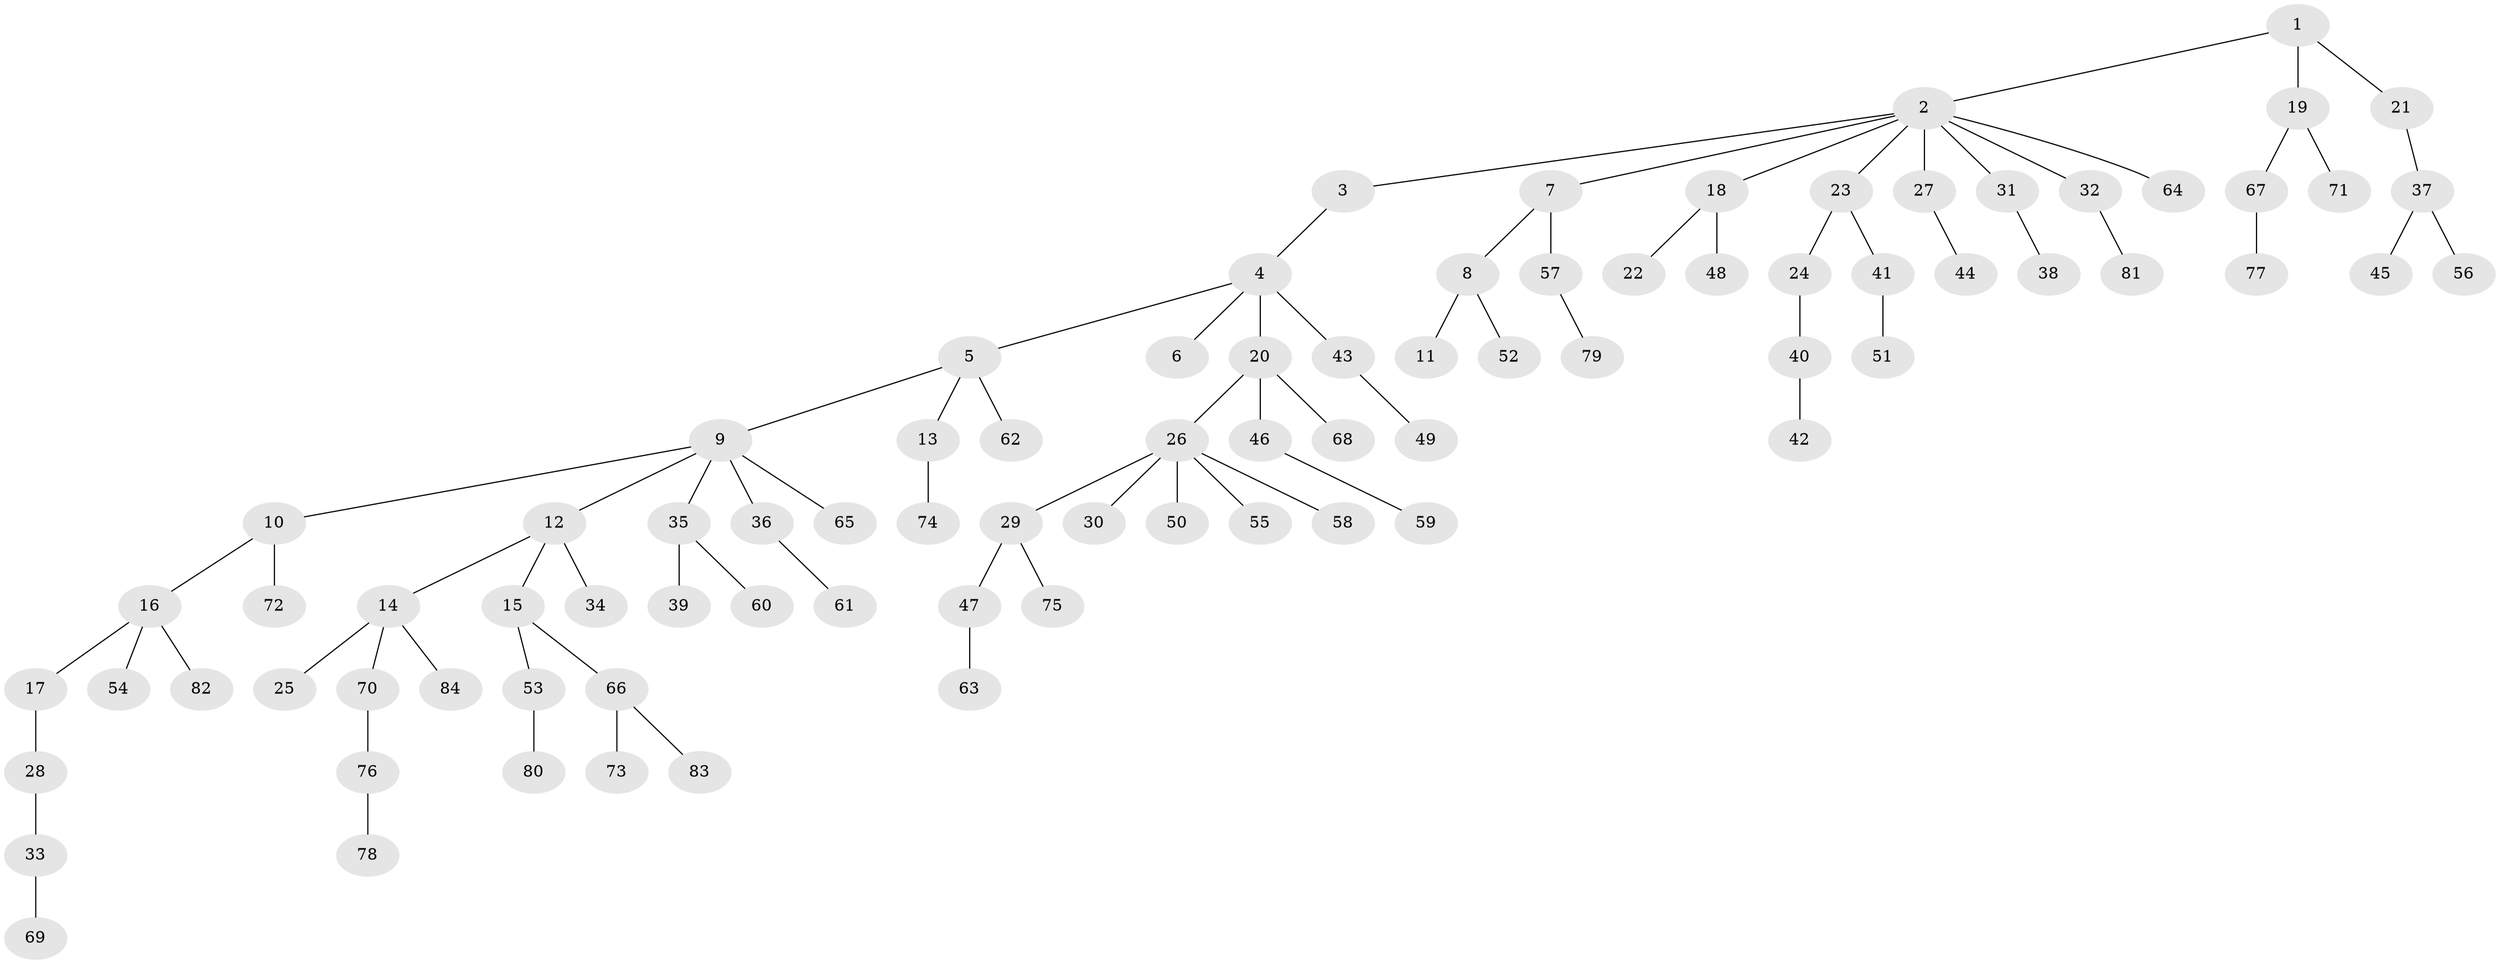// Generated by graph-tools (version 1.1) at 2025/50/03/09/25 03:50:16]
// undirected, 84 vertices, 83 edges
graph export_dot {
graph [start="1"]
  node [color=gray90,style=filled];
  1;
  2;
  3;
  4;
  5;
  6;
  7;
  8;
  9;
  10;
  11;
  12;
  13;
  14;
  15;
  16;
  17;
  18;
  19;
  20;
  21;
  22;
  23;
  24;
  25;
  26;
  27;
  28;
  29;
  30;
  31;
  32;
  33;
  34;
  35;
  36;
  37;
  38;
  39;
  40;
  41;
  42;
  43;
  44;
  45;
  46;
  47;
  48;
  49;
  50;
  51;
  52;
  53;
  54;
  55;
  56;
  57;
  58;
  59;
  60;
  61;
  62;
  63;
  64;
  65;
  66;
  67;
  68;
  69;
  70;
  71;
  72;
  73;
  74;
  75;
  76;
  77;
  78;
  79;
  80;
  81;
  82;
  83;
  84;
  1 -- 2;
  1 -- 19;
  1 -- 21;
  2 -- 3;
  2 -- 7;
  2 -- 18;
  2 -- 23;
  2 -- 27;
  2 -- 31;
  2 -- 32;
  2 -- 64;
  3 -- 4;
  4 -- 5;
  4 -- 6;
  4 -- 20;
  4 -- 43;
  5 -- 9;
  5 -- 13;
  5 -- 62;
  7 -- 8;
  7 -- 57;
  8 -- 11;
  8 -- 52;
  9 -- 10;
  9 -- 12;
  9 -- 35;
  9 -- 36;
  9 -- 65;
  10 -- 16;
  10 -- 72;
  12 -- 14;
  12 -- 15;
  12 -- 34;
  13 -- 74;
  14 -- 25;
  14 -- 70;
  14 -- 84;
  15 -- 53;
  15 -- 66;
  16 -- 17;
  16 -- 54;
  16 -- 82;
  17 -- 28;
  18 -- 22;
  18 -- 48;
  19 -- 67;
  19 -- 71;
  20 -- 26;
  20 -- 46;
  20 -- 68;
  21 -- 37;
  23 -- 24;
  23 -- 41;
  24 -- 40;
  26 -- 29;
  26 -- 30;
  26 -- 50;
  26 -- 55;
  26 -- 58;
  27 -- 44;
  28 -- 33;
  29 -- 47;
  29 -- 75;
  31 -- 38;
  32 -- 81;
  33 -- 69;
  35 -- 39;
  35 -- 60;
  36 -- 61;
  37 -- 45;
  37 -- 56;
  40 -- 42;
  41 -- 51;
  43 -- 49;
  46 -- 59;
  47 -- 63;
  53 -- 80;
  57 -- 79;
  66 -- 73;
  66 -- 83;
  67 -- 77;
  70 -- 76;
  76 -- 78;
}
